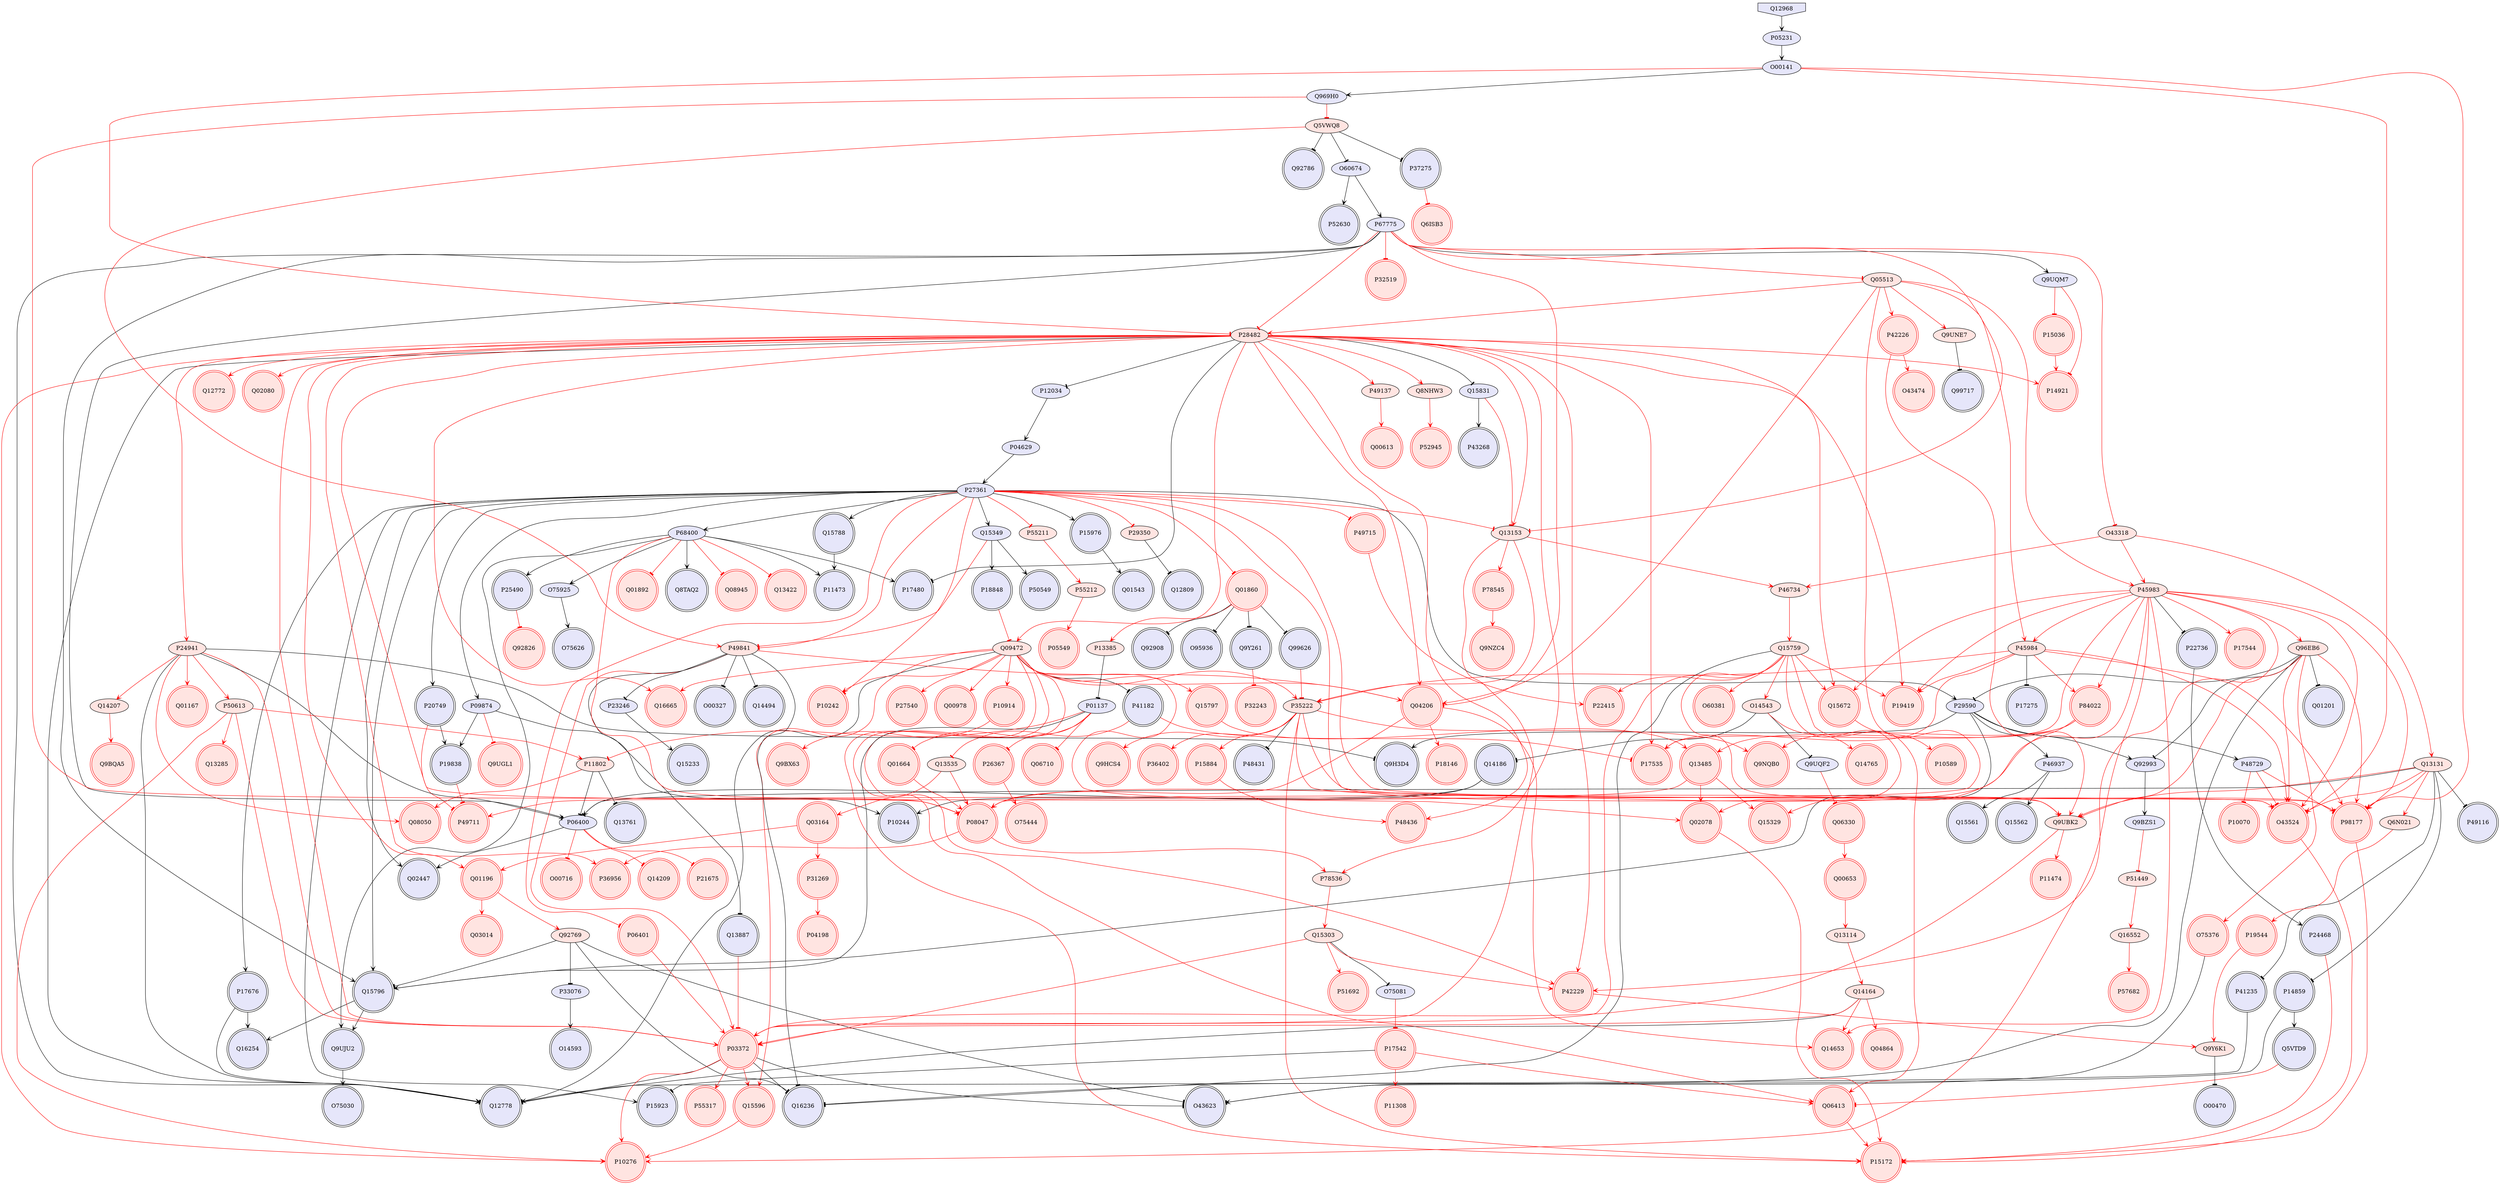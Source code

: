 digraph {

P04629->P27361 [penwidth=1, color=black, arrowhead="vee"]
P12034->P04629 [penwidth=1, color=black, arrowhead="vee"]
P29590->P48729 [penwidth=1, color=black, arrowhead="vee"]
Q96EB6->Q92993 [penwidth=1, color=black, arrowhead="tee"]
P29590->Q92993 [penwidth=1, color=black, arrowhead="vee"]
Q92993->Q9BZS1 [penwidth=1, color=black, arrowhead="vee"]
Q9UNE7->Q99717 [penwidth=1, color=black, arrowhead="tee"]
P27361->Q15349 [penwidth=1, color=black, arrowhead="vee"]
Q15349->P18848 [penwidth=1, color=black, arrowhead="vee"]
Q15349->P50549 [penwidth=1, color=black, arrowhead="vee"]
Q96EB6->P29590 [penwidth=1, color=black, arrowhead="tee"]
Q96EB6->Q01201 [penwidth=1, color=black, arrowhead="tee"]
Q96EB6->Q16236 [penwidth=1, color=black, arrowhead="tee"]
Q13131->P14859 [penwidth=1, color=black, arrowhead="tee"]
Q09472->Q12778 [penwidth=1, color=black, arrowhead="tee"]
Q09472->P41182 [penwidth=1, color=black, arrowhead="tee"]
P49841->O00327 [penwidth=1, color=black, arrowhead="tee"]
P27361->Q15796 [penwidth=1, color=black, arrowhead="vee"]
P27361->P29590 [penwidth=1, color=black, arrowhead="vee"]
P27361->Q15788 [penwidth=1, color=black, arrowhead="vee"]
P27361->P68400 [penwidth=1, color=black, arrowhead="vee"]
P27361->P20749 [penwidth=1, color=black, arrowhead="vee"]
P27361->P15923 [penwidth=1, color=black, arrowhead="vee"]
P27361->P17676 [penwidth=1, color=black, arrowhead="vee"]
P27361->P09874 [penwidth=1, color=black, arrowhead="vee"]
P27361->P15976 [penwidth=1, color=black, arrowhead="vee"]
P27361->Q02447 [penwidth=1, color=black, arrowhead="vee"]
P29590->Q15796 [penwidth=1, color=black, arrowhead="vee"]
Q92769->Q15796 [penwidth=1, color=black, arrowhead="tee"]
P67775->Q15796 [penwidth=1, color=black, arrowhead="vee"]
Q15796->Q9UJU2 [penwidth=1, color=black, arrowhead="vee"]
P01137->Q15796 [penwidth=1, color=black, arrowhead="vee"]
Q15796->Q16254 [penwidth=1, color=black, arrowhead="vee"]
P35222->P48431 [penwidth=1, color=black, arrowhead="tee"]
O14543->Q9UQF2 [penwidth=1, color=black, arrowhead="tee"]
P09874->P10244 [penwidth=1, color=black, arrowhead="vee"]
P29590->P46937 [penwidth=1, color=black, arrowhead="vee"]
P46937->Q15562 [penwidth=1, color=black, arrowhead="vee"]
P46937->Q15561 [penwidth=1, color=black, arrowhead="vee"]
Q13131->P49116 [penwidth=1, color=black, arrowhead="tee"]
Q14164->Q12778 [penwidth=1, color=black, arrowhead="tee"]
P20749->P19838 [penwidth=1, color=black, arrowhead="vee"]
P09874->P19838 [penwidth=1, color=black, arrowhead="vee"]
P68400->P25490 [penwidth=1, color=black, arrowhead="vee"]
P03372->Q12778 [penwidth=1, color=black, arrowhead="tee"]
P03372->Q16236 [penwidth=1, color=black, arrowhead="tee"]
P23246->Q15233 [penwidth=1, color=black, arrowhead="vee"]
O60674->P52630 [penwidth=1, color=black, arrowhead="vee"]
O14543->Q14186 [penwidth=1, color=black, arrowhead="tee"]
P28482->Q15831 [penwidth=1, color=black, arrowhead="tee"]
Q15831->P43268 [penwidth=1, color=black, arrowhead="vee"]
P29350->Q12809 [penwidth=1, color=black, arrowhead="tee"]
P29590->Q9H3D4 [penwidth=1, color=black, arrowhead="vee"]
Q92769->Q16236 [penwidth=1, color=black, arrowhead="tee"]
Q92769->P33076 [penwidth=1, color=black, arrowhead="tee"]
P24941->Q12778 [penwidth=1, color=black, arrowhead="tee"]
P24941->Q9H3D4 [penwidth=1, color=black, arrowhead="tee"]
P24941->P06400 [penwidth=1, color=black, arrowhead="tee"]
P67775->Q12778 [penwidth=1, color=black, arrowhead="vee"]
P67775->Q9UQM7 [penwidth=1, color=black, arrowhead="vee"]
P67775->P06400 [penwidth=1, color=black, arrowhead="vee"]
O60674->P67775 [penwidth=1, color=black, arrowhead="vee"]
P17676->Q12778 [penwidth=1, color=black, arrowhead="vee"]
P28482->Q12778 [penwidth=1, color=black, arrowhead="tee"]
P41235->Q12778 [penwidth=1, color=black, arrowhead="vee"]
P68400->O75925 [penwidth=1, color=black, arrowhead="vee"]
O75925->O75626 [penwidth=1, color=black, arrowhead="vee"]
Q15303->O75081 [penwidth=1, color=black, arrowhead="tee"]
Q15788->P11473 [penwidth=1, color=black, arrowhead="vee"]
P68400->Q9UJU2 [penwidth=1, color=black, arrowhead="vee"]
Q9UJU2->O75030 [penwidth=1, color=black, arrowhead="vee"]
P45983->P22736 [penwidth=1, color=black, arrowhead="tee"]
O00141->Q969H0 [penwidth=1, color=black, arrowhead="vee"]
P05231->O00141 [penwidth=1, color=black, arrowhead="vee"]
P45984->P17275 [penwidth=1, color=black, arrowhead="tee"]
P68400->Q8TAQ2 [penwidth=1, color=black, arrowhead="vee"]
P68400->P11473 [penwidth=1, color=black, arrowhead="vee"]
P68400->P17480 [penwidth=1, color=black, arrowhead="vee"]
Q15759->Q16236 [penwidth=1, color=black, arrowhead="tee"]
P11802->Q13761 [penwidth=1, color=black, arrowhead="tee"]
P06400->Q02447 [penwidth=1, color=black, arrowhead="vee"]
P11802->P06400 [penwidth=1, color=black, arrowhead="tee"]
Q13131->P06400 [penwidth=1, color=black, arrowhead="tee"]
Q14186->P06400 [penwidth=1, color=black, arrowhead="vee"]
P17542->P15923 [penwidth=1, color=black, arrowhead="tee"]
P22736->P24468 [penwidth=1, color=black, arrowhead="vee"]
P49841->P23246 [penwidth=1, color=black, arrowhead="tee"]
P17676->Q16254 [penwidth=1, color=black, arrowhead="vee"]
P49841->Q16236 [penwidth=1, color=black, arrowhead="tee"]
P49841->Q13887 [penwidth=1, color=black, arrowhead="tee"]
P49841->Q14494 [penwidth=1, color=black, arrowhead="tee"]
Q5VWQ8->O60674 [penwidth=1, color=black, arrowhead="tee"]
P13385->P01137 [penwidth=1, color=black, arrowhead="tee"]
P28482->P17480 [penwidth=1, color=black, arrowhead="tee"]
P28482->P12034 [penwidth=1, color=black, arrowhead="tee"]
Q13131->P41235 [penwidth=1, color=black, arrowhead="tee"]
P33076->O14593 [penwidth=1, color=black, arrowhead="vee"]
Q01860->Q9Y261 [penwidth=1, color=black, arrowhead="tee"]
P14859->Q5VTD9 [penwidth=1, color=black, arrowhead="vee"]
P14859->O43623 [penwidth=1, color=black, arrowhead="vee"]
Q01860->Q92908 [penwidth=1, color=black, arrowhead="tee"]
Q92769->O43623 [penwidth=1, color=black, arrowhead="tee"]
Q01860->O95936 [penwidth=1, color=black, arrowhead="tee"]
Q01860->Q99626 [penwidth=1, color=black, arrowhead="tee"]
Q5VWQ8->P37275 [penwidth=1, color=black, arrowhead="tee"]
P15976->Q01543 [penwidth=1, color=black, arrowhead="vee"]
Q12968->P05231 [penwidth=1, color=black, arrowhead="vee"]
Q5VWQ8->Q92786 [penwidth=1, color=black, arrowhead="tee"]
Q9Y6K1->O00470 [penwidth=1, color=black, arrowhead="tee"]
Q14186->P10244 [penwidth=1, color=black, arrowhead="vee"]
P03372->O43623 [penwidth=1, color=black, arrowhead="tee"]
O75376->O43623 [penwidth=1, color=black, arrowhead="tee"]
P48729->P10070 [penwidth=1, color=red, arrowhead="tee"]
P48729->O43524 [penwidth=1, color=red, arrowhead="tee"]
P48729->P98177 [penwidth=1, color=red, arrowhead="tee"]
O43318->P46734 [penwidth=1, color=red, arrowhead="vee"]
P67775->O43318 [penwidth=1, color=red, arrowhead="tee"]
O43318->P45983 [penwidth=1, color=red, arrowhead="vee"]
O43318->Q13131 [penwidth=1, color=red, arrowhead="vee"]
P55211->P55212 [penwidth=1, color=red, arrowhead="vee"]
P55212->P05549 [penwidth=1, color=red, arrowhead="vee"]
P24941->Q08050 [penwidth=1, color=red, arrowhead="vee"]
P11802->Q08050 [penwidth=1, color=red, arrowhead="vee"]
Q15349->P49841 [penwidth=1, color=red, arrowhead="tee"]
Q96EB6->O75376 [penwidth=1, color=red, arrowhead="vee"]
P45983->Q96EB6 [penwidth=1, color=red, arrowhead="vee"]
Q96EB6->Q9UBK2 [penwidth=1, color=red, arrowhead="vee"]
Q96EB6->O43524 [penwidth=1, color=red, arrowhead="vee"]
Q96EB6->P98177 [penwidth=1, color=red, arrowhead="vee"]
P18848->Q09472 [penwidth=1, color=red, arrowhead="tee"]
Q09472->P35222 [penwidth=1, color=red, arrowhead="vee"]
Q09472->Q15797 [penwidth=1, color=red, arrowhead="vee"]
Q09472->P27540 [penwidth=1, color=red, arrowhead="vee"]
Q09472->P15172 [penwidth=1, color=red, arrowhead="vee"]
Q09472->P10242 [penwidth=1, color=red, arrowhead="vee"]
Q09472->Q15596 [penwidth=1, color=red, arrowhead="vee"]
Q09472->P10914 [penwidth=1, color=red, arrowhead="vee"]
Q09472->Q02078 [penwidth=1, color=red, arrowhead="vee"]
Q09472->P42229 [penwidth=1, color=red, arrowhead="vee"]
Q09472->Q04206 [penwidth=1, color=red, arrowhead="vee"]
Q09472->Q16665 [penwidth=1, color=red, arrowhead="vee"]
P28482->Q09472 [penwidth=1, color=red, arrowhead="vee"]
Q09472->Q00978 [penwidth=1, color=red, arrowhead="vee"]
Q09472->Q06413 [penwidth=1, color=red, arrowhead="vee"]
P27361->P49715 [penwidth=1, color=red, arrowhead="tee"]
P27361->P29350 [penwidth=1, color=red, arrowhead="tee"]
P27361->P10242 [penwidth=1, color=red, arrowhead="tee"]
P27361->P55211 [penwidth=1, color=red, arrowhead="tee"]
P27361->Q13153 [penwidth=1, color=red, arrowhead="tee"]
P27361->P06401 [penwidth=1, color=red, arrowhead="tee"]
P27361->O43524 [penwidth=1, color=red, arrowhead="tee"]
P27361->P49841 [penwidth=1, color=red, arrowhead="tee"]
P27361->P98177 [penwidth=1, color=red, arrowhead="tee"]
P27361->Q01860 [penwidth=1, color=red, arrowhead="tee"]
P42229->Q9Y6K1 [penwidth=1, color=red, arrowhead="vee"]
Q15303->P51692 [penwidth=1, color=red, arrowhead="vee"]
P35222->Q9NQB0 [penwidth=1, color=red, arrowhead="vee"]
P35222->P15172 [penwidth=1, color=red, arrowhead="vee"]
P45984->P35222 [penwidth=1, color=red, arrowhead="vee"]
Q13153->P35222 [penwidth=1, color=red, arrowhead="vee"]
P35222->P36402 [penwidth=1, color=red, arrowhead="vee"]
P35222->O43524 [penwidth=1, color=red, arrowhead="vee"]
P35222->P98177 [penwidth=1, color=red, arrowhead="vee"]
P35222->P15884 [penwidth=1, color=red, arrowhead="vee"]
Q99626->P35222 [penwidth=1, color=red, arrowhead="tee"]
P35222->Q9HCS4 [penwidth=1, color=red, arrowhead="vee"]
Q9UQF2->Q06330 [penwidth=1, color=red, arrowhead="tee"]
Q00653->Q13114 [penwidth=1, color=red, arrowhead="vee"]
P46734->Q15759 [penwidth=1, color=red, arrowhead="vee"]
Q13153->P46734 [penwidth=1, color=red, arrowhead="vee"]
Q15797->Q13485 [penwidth=1, color=red, arrowhead="vee"]
Q13485->P49711 [penwidth=1, color=red, arrowhead="vee"]
Q13485->Q02078 [penwidth=1, color=red, arrowhead="vee"]
P84022->Q13485 [penwidth=1, color=red, arrowhead="vee"]
Q13485->Q15329 [penwidth=1, color=red, arrowhead="vee"]
P49715->P22415 [penwidth=1, color=red, arrowhead="vee"]
Q14164->P03372 [penwidth=1, color=red, arrowhead="vee"]
Q14164->Q14653 [penwidth=1, color=red, arrowhead="vee"]
Q14164->Q04864 [penwidth=1, color=red, arrowhead="vee"]
Q13114->Q14164 [penwidth=1, color=red, arrowhead="vee"]
Q9Y261->P32243 [penwidth=1, color=red, arrowhead="tee"]
P24941->P03372 [penwidth=1, color=red, arrowhead="vee"]
P03372->P10276 [penwidth=1, color=red, arrowhead="vee"]
P03372->Q15596 [penwidth=1, color=red, arrowhead="vee"]
Q15759->P03372 [penwidth=1, color=red, arrowhead="vee"]
P50613->P03372 [penwidth=1, color=red, arrowhead="vee"]
Q13153->P03372 [penwidth=1, color=red, arrowhead="vee"]
P06401->P03372 [penwidth=1, color=red, arrowhead="vee"]
Q9UBK2->P03372 [penwidth=1, color=red, arrowhead="vee"]
Q15303->P03372 [penwidth=1, color=red, arrowhead="vee"]
P49841->P03372 [penwidth=1, color=red, arrowhead="vee"]
P28482->P03372 [penwidth=1, color=red, arrowhead="vee"]
Q13887->P03372 [penwidth=1, color=red, arrowhead="tee"]
P03372->P55317 [penwidth=1, color=red, arrowhead="vee"]
P08047->P36956 [penwidth=1, color=red, arrowhead="vee"]
P28482->P36956 [penwidth=1, color=red, arrowhead="vee"]
P06400->O00716 [penwidth=1, color=red, arrowhead="tee"]
O14543->Q14765 [penwidth=1, color=red, arrowhead="vee"]
Q15759->O14543 [penwidth=1, color=red, arrowhead="vee"]
P06400->Q14209 [penwidth=1, color=red, arrowhead="tee"]
Q15831->Q13153 [penwidth=1, color=red, arrowhead="tee"]
P84022->Q9NQB0 [penwidth=1, color=red, arrowhead="vee"]
Q01196->Q92769 [penwidth=1, color=red, arrowhead="vee"]
P24941->Q14207 [penwidth=1, color=red, arrowhead="vee"]
P24941->P50613 [penwidth=1, color=red, arrowhead="vee"]
P28482->P24941 [penwidth=1, color=red, arrowhead="vee"]
P24941->Q01167 [penwidth=1, color=red, arrowhead="vee"]
P67775->Q13153 [penwidth=1, color=red, arrowhead="tee"]
P67775->Q04206 [penwidth=1, color=red, arrowhead="tee"]
P67775->Q05513 [penwidth=1, color=red, arrowhead="tee"]
P67775->P28482 [penwidth=1, color=red, arrowhead="tee"]
P67775->P32519 [penwidth=1, color=red, arrowhead="tee"]
Q04206->P18146 [penwidth=1, color=red, arrowhead="vee"]
P45983->Q14653 [penwidth=1, color=red, arrowhead="vee"]
Q04206->Q14653 [penwidth=1, color=red, arrowhead="vee"]
P49137->Q00613 [penwidth=1, color=red, arrowhead="vee"]
O75081->P17542 [penwidth=1, color=red, arrowhead="tee"]
P45983->P10276 [penwidth=1, color=red, arrowhead="vee"]
Q15596->P10276 [penwidth=1, color=red, arrowhead="vee"]
P50613->P10276 [penwidth=1, color=red, arrowhead="vee"]
P28482->P10276 [penwidth=1, color=red, arrowhead="vee"]
Q02078->P15172 [penwidth=1, color=red, arrowhead="vee"]
P24468->P15172 [penwidth=1, color=red, arrowhead="tee"]
Q06413->P15172 [penwidth=1, color=red, arrowhead="vee"]
P45983->P45984 [penwidth=1, color=red, arrowhead="vee"]
P45983->P42229 [penwidth=1, color=red, arrowhead="vee"]
P45983->P84022 [penwidth=1, color=red, arrowhead="vee"]
P45983->Q15672 [penwidth=1, color=red, arrowhead="vee"]
Q05513->P45983 [penwidth=1, color=red, arrowhead="vee"]
P45983->O43524 [penwidth=1, color=red, arrowhead="vee"]
P45983->P17535 [penwidth=1, color=red, arrowhead="vee"]
P45983->P08047 [penwidth=1, color=red, arrowhead="vee"]
P45983->P98177 [penwidth=1, color=red, arrowhead="vee"]
P45983->P17544 [penwidth=1, color=red, arrowhead="vee"]
P45983->P19419 [penwidth=1, color=red, arrowhead="vee"]
O00141->O43524 [penwidth=1, color=red, arrowhead="tee"]
O00141->P98177 [penwidth=1, color=red, arrowhead="tee"]
O00141->P28482 [penwidth=1, color=red, arrowhead="tee"]
Q13535->Q03164 [penwidth=1, color=red, arrowhead="vee"]
Q13535->P08047 [penwidth=1, color=red, arrowhead="vee"]
P41182->Q13535 [penwidth=1, color=red, arrowhead="tee"]
P26367->O75444 [penwidth=1, color=red, arrowhead="vee"]
Q14207->Q9BQA5 [penwidth=1, color=red, arrowhead="vee"]
Q05513->Q9UNE7 [penwidth=1, color=red, arrowhead="vee"]
Q9UQM7->P14921 [penwidth=1, color=red, arrowhead="tee"]
Q9UQM7->P15036 [penwidth=1, color=red, arrowhead="tee"]
Q05513->P42226 [penwidth=1, color=red, arrowhead="vee"]
P45984->P84022 [penwidth=1, color=red, arrowhead="vee"]
Q05513->P45984 [penwidth=1, color=red, arrowhead="vee"]
P45984->O43524 [penwidth=1, color=red, arrowhead="vee"]
P45984->P17535 [penwidth=1, color=red, arrowhead="vee"]
P45984->P98177 [penwidth=1, color=red, arrowhead="vee"]
P45984->P19419 [penwidth=1, color=red, arrowhead="vee"]
Q15759->P22415 [penwidth=1, color=red, arrowhead="vee"]
P68400->Q08945 [penwidth=1, color=red, arrowhead="tee"]
P68400->P08047 [penwidth=1, color=red, arrowhead="tee"]
P68400->Q13422 [penwidth=1, color=red, arrowhead="tee"]
P68400->Q01892 [penwidth=1, color=red, arrowhead="tee"]
Q15759->Q9UBK2 [penwidth=1, color=red, arrowhead="vee"]
Q15759->Q02078 [penwidth=1, color=red, arrowhead="vee"]
Q15759->Q15672 [penwidth=1, color=red, arrowhead="vee"]
Q15759->O60381 [penwidth=1, color=red, arrowhead="vee"]
Q15759->P19419 [penwidth=1, color=red, arrowhead="vee"]
Q15759->Q06413 [penwidth=1, color=red, arrowhead="vee"]
P50613->Q13285 [penwidth=1, color=red, arrowhead="vee"]
P50613->P11802 [penwidth=1, color=red, arrowhead="vee"]
P10914->Q9BX63 [penwidth=1, color=red, arrowhead="vee"]
P01137->Q06710 [penwidth=1, color=red, arrowhead="tee"]
P06400->P21675 [penwidth=1, color=red, arrowhead="tee"]
Q969H0->Q9UBK2 [penwidth=1, color=red, arrowhead="tee"]
Q969H0->Q5VWQ8 [penwidth=1, color=red, arrowhead="tee"]
P28482->Q13153 [penwidth=1, color=red, arrowhead="vee"]
Q13153->P78545 [penwidth=1, color=red, arrowhead="vee"]
Q13131->Q9UBK2 [penwidth=1, color=red, arrowhead="vee"]
Q9UBK2->P11474 [penwidth=1, color=red, arrowhead="vee"]
Q15303->P42229 [penwidth=1, color=red, arrowhead="vee"]
P28482->P42229 [penwidth=1, color=red, arrowhead="vee"]
Q05513->Q04206 [penwidth=1, color=red, arrowhead="vee"]
P49841->Q04206 [penwidth=1, color=red, arrowhead="vee"]
Q04206->P08047 [penwidth=1, color=red, arrowhead="vee"]
P28482->Q04206 [penwidth=1, color=red, arrowhead="vee"]
P28482->Q16665 [penwidth=1, color=red, arrowhead="vee"]
P28482->P49137 [penwidth=1, color=red, arrowhead="vee"]
P84022->Q15329 [penwidth=1, color=red, arrowhead="vee"]
P28482->Q15672 [penwidth=1, color=red, arrowhead="vee"]
Q03164->P31269 [penwidth=1, color=red, arrowhead="vee"]
Q05513->P08047 [penwidth=1, color=red, arrowhead="vee"]
Q05513->P28482 [penwidth=1, color=red, arrowhead="vee"]
Q03164->Q01196 [penwidth=1, color=red, arrowhead="vee"]
P09874->Q9UGL1 [penwidth=1, color=red, arrowhead="tee"]
Q9BZS1->P51449 [penwidth=1, color=red, arrowhead="tee"]
P28482->Q12772 [penwidth=1, color=red, arrowhead="vee"]
Q13131->O43524 [penwidth=1, color=red, arrowhead="vee"]
P78536->Q15303 [penwidth=1, color=red, arrowhead="vee"]
P41182->P17535 [penwidth=1, color=red, arrowhead="tee"]
P28482->P17535 [penwidth=1, color=red, arrowhead="vee"]
P28482->Q01196 [penwidth=1, color=red, arrowhead="vee"]
Q01196->Q03014 [penwidth=1, color=red, arrowhead="vee"]
Q5VWQ8->P49841 [penwidth=1, color=red, arrowhead="vee"]
P28482->P08047 [penwidth=1, color=red, arrowhead="vee"]
P08047->P78536 [penwidth=1, color=red, arrowhead="vee"]
Q01664->P08047 [penwidth=1, color=red, arrowhead="vee"]
Q13131->P98177 [penwidth=1, color=red, arrowhead="vee"]
P28482->P78536 [penwidth=1, color=red, arrowhead="vee"]
P28482->P14921 [penwidth=1, color=red, arrowhead="vee"]
P28482->P19419 [penwidth=1, color=red, arrowhead="vee"]
P28482->Q02080 [penwidth=1, color=red, arrowhead="vee"]
P28482->Q8NHW3 [penwidth=1, color=red, arrowhead="vee"]
P15036->P14921 [penwidth=1, color=red, arrowhead="vee"]
Q13131->Q6N021 [penwidth=1, color=red, arrowhead="vee"]
P78545->Q9NZC4 [penwidth=1, color=red, arrowhead="vee"]
Q6N021->P19544 [penwidth=1, color=red, arrowhead="vee"]
O43524->P15172 [penwidth=1, color=red, arrowhead="vee"]
P98177->P15172 [penwidth=1, color=red, arrowhead="vee"]
P19838->P49711 [penwidth=1, color=red, arrowhead="tee"]
P17542->Q06413 [penwidth=1, color=red, arrowhead="vee"]
P17542->P11308 [penwidth=1, color=red, arrowhead="vee"]
P20749->P49711 [penwidth=1, color=red, arrowhead="tee"]
P25490->Q92826 [penwidth=1, color=red, arrowhead="tee"]
P15884->P48436 [penwidth=1, color=red, arrowhead="vee"]
Q5VTD9->Q06413 [penwidth=1, color=red, arrowhead="tee"]
Q01860->P13385 [penwidth=1, color=red, arrowhead="vee"]
P37275->Q6ISB3 [penwidth=1, color=red, arrowhead="tee"]
Q06330->Q00653 [penwidth=1, color=red, arrowhead="vee"]
Q15672->P10589 [penwidth=1, color=red, arrowhead="vee"]
P42226->Q9UBK2 [penwidth=1, color=red, arrowhead="vee"]
P28482->P48436 [penwidth=1, color=red, arrowhead="vee"]
Q16552->P57682 [penwidth=1, color=red, arrowhead="vee"]
P01137->P26367 [penwidth=1, color=red, arrowhead="tee"]
P01137->P11802 [penwidth=1, color=red, arrowhead="tee"]
P01137->Q01664 [penwidth=1, color=red, arrowhead="tee"]
P19544->Q9Y6K1 [penwidth=1, color=red, arrowhead="vee"]
P42226->O43474 [penwidth=1, color=red, arrowhead="vee"]
P31269->P04198 [penwidth=1, color=red, arrowhead="vee"]
Q8NHW3->P52945 [penwidth=1, color=red, arrowhead="vee"]
P51449->Q16552 [penwidth=1, color=red, arrowhead="vee"]
Q12968 [style=filled, color=black, fillcolor=lavender, shape=invhouse];
P27540 [style=filled, color=red, fillcolor=mistyrose, shape=doublecircle];
O00327 [style=filled, color=black, fillcolor=lavender, shape=doublecircle];
P18848 [style=filled, color=black, fillcolor=lavender, shape=doublecircle];
P17544 [style=filled, color=red, fillcolor=mistyrose, shape=doublecircle];
Q9BX63 [style=filled, color=red, fillcolor=mistyrose, shape=doublecircle];
P20749 [style=filled, color=black, fillcolor=lavender, shape=doublecircle];
P41182 [style=filled, color=black, fillcolor=lavender, shape=doublecircle];
Q99626 [style=filled, color=black, fillcolor=lavender, shape=doublecircle];
P49715 [style=filled, color=red, fillcolor=mistyrose, shape=doublecircle];
P17676 [style=filled, color=black, fillcolor=lavender, shape=doublecircle];
P49711 [style=filled, color=red, fillcolor=mistyrose, shape=doublecircle];
Q14209 [style=filled, color=red, fillcolor=mistyrose, shape=doublecircle];
O00716 [style=filled, color=red, fillcolor=mistyrose, shape=doublecircle];
Q16254 [style=filled, color=black, fillcolor=lavender, shape=doublecircle];
Q15329 [style=filled, color=red, fillcolor=mistyrose, shape=doublecircle];
P18146 [style=filled, color=red, fillcolor=mistyrose, shape=doublecircle];
Q9NZC4 [style=filled, color=red, fillcolor=mistyrose, shape=doublecircle];
P32519 [style=filled, color=red, fillcolor=mistyrose, shape=doublecircle];
P78545 [style=filled, color=red, fillcolor=mistyrose, shape=doublecircle];
P19419 [style=filled, color=red, fillcolor=mistyrose, shape=doublecircle];
O95936 [style=filled, color=black, fillcolor=lavender, shape=doublecircle];
P11308 [style=filled, color=red, fillcolor=mistyrose, shape=doublecircle];
Q12809 [style=filled, color=black, fillcolor=lavender, shape=doublecircle];
P03372 [style=filled, color=red, fillcolor=mistyrose, shape=doublecircle];
P11474 [style=filled, color=red, fillcolor=mistyrose, shape=doublecircle];
P14921 [style=filled, color=red, fillcolor=mistyrose, shape=doublecircle];
P15036 [style=filled, color=red, fillcolor=mistyrose, shape=doublecircle];
P50549 [style=filled, color=black, fillcolor=lavender, shape=doublecircle];
P43268 [style=filled, color=black, fillcolor=lavender, shape=doublecircle];
Q01543 [style=filled, color=black, fillcolor=lavender, shape=doublecircle];
P55317 [style=filled, color=red, fillcolor=mistyrose, shape=doublecircle];
Q9Y261 [style=filled, color=black, fillcolor=lavender, shape=doublecircle];
Q01167 [style=filled, color=red, fillcolor=mistyrose, shape=doublecircle];
Q08050 [style=filled, color=red, fillcolor=mistyrose, shape=doublecircle];
Q12778 [style=filled, color=black, fillcolor=lavender, shape=doublecircle];
O43524 [style=filled, color=red, fillcolor=mistyrose, shape=doublecircle];
P98177 [style=filled, color=red, fillcolor=mistyrose, shape=doublecircle];
P15976 [style=filled, color=black, fillcolor=lavender, shape=doublecircle];
Q92908 [style=filled, color=black, fillcolor=lavender, shape=doublecircle];
Q5VTD9 [style=filled, color=black, fillcolor=lavender, shape=doublecircle];
P10070 [style=filled, color=red, fillcolor=mistyrose, shape=doublecircle];
Q6ISB3 [style=filled, color=red, fillcolor=mistyrose, shape=doublecircle];
O60381 [style=filled, color=red, fillcolor=mistyrose, shape=doublecircle];
Q03014 [style=filled, color=red, fillcolor=mistyrose, shape=doublecircle];
Q16665 [style=filled, color=red, fillcolor=mistyrose, shape=doublecircle];
Q9BQA5 [style=filled, color=red, fillcolor=mistyrose, shape=doublecircle];
P41235 [style=filled, color=black, fillcolor=lavender, shape=doublecircle];
P31269 [style=filled, color=red, fillcolor=mistyrose, shape=doublecircle];
Q92826 [style=filled, color=red, fillcolor=mistyrose, shape=doublecircle];
Q00613 [style=filled, color=red, fillcolor=mistyrose, shape=doublecircle];
Q13422 [style=filled, color=red, fillcolor=mistyrose, shape=doublecircle];
P10914 [style=filled, color=red, fillcolor=mistyrose, shape=doublecircle];
Q14653 [style=filled, color=red, fillcolor=mistyrose, shape=doublecircle];
Q00978 [style=filled, color=red, fillcolor=mistyrose, shape=doublecircle];
P17275 [style=filled, color=black, fillcolor=lavender, shape=doublecircle];
P17535 [style=filled, color=red, fillcolor=mistyrose, shape=doublecircle];
Q9UGL1 [style=filled, color=red, fillcolor=mistyrose, shape=doublecircle];
P57682 [style=filled, color=red, fillcolor=mistyrose, shape=doublecircle];
O43474 [style=filled, color=red, fillcolor=mistyrose, shape=doublecircle];
Q13887 [style=filled, color=black, fillcolor=lavender, shape=doublecircle];
Q03164 [style=filled, color=red, fillcolor=mistyrose, shape=doublecircle];
Q9UJU2 [style=filled, color=black, fillcolor=lavender, shape=doublecircle];
O75444 [style=filled, color=red, fillcolor=mistyrose, shape=doublecircle];
Q02078 [style=filled, color=red, fillcolor=mistyrose, shape=doublecircle];
Q02080 [style=filled, color=red, fillcolor=mistyrose, shape=doublecircle];
Q06413 [style=filled, color=red, fillcolor=mistyrose, shape=doublecircle];
O00470 [style=filled, color=black, fillcolor=lavender, shape=doublecircle];
O75030 [style=filled, color=black, fillcolor=lavender, shape=doublecircle];
P10242 [style=filled, color=red, fillcolor=mistyrose, shape=doublecircle];
P10244 [style=filled, color=black, fillcolor=lavender, shape=doublecircle];
P04198 [style=filled, color=red, fillcolor=mistyrose, shape=doublecircle];
P15172 [style=filled, color=red, fillcolor=mistyrose, shape=doublecircle];
Q15788 [style=filled, color=black, fillcolor=lavender, shape=doublecircle];
Q15596 [style=filled, color=red, fillcolor=mistyrose, shape=doublecircle];
O75376 [style=filled, color=red, fillcolor=mistyrose, shape=doublecircle];
Q16236 [style=filled, color=black, fillcolor=lavender, shape=doublecircle];
P19838 [style=filled, color=black, fillcolor=lavender, shape=doublecircle];
Q00653 [style=filled, color=red, fillcolor=mistyrose, shape=doublecircle];
Q15233 [style=filled, color=black, fillcolor=lavender, shape=doublecircle];
P49116 [style=filled, color=black, fillcolor=lavender, shape=doublecircle];
P10589 [style=filled, color=red, fillcolor=mistyrose, shape=doublecircle];
P24468 [style=filled, color=black, fillcolor=lavender, shape=doublecircle];
P22736 [style=filled, color=black, fillcolor=lavender, shape=doublecircle];
Q13285 [style=filled, color=red, fillcolor=mistyrose, shape=doublecircle];
Q14494 [style=filled, color=black, fillcolor=lavender, shape=doublecircle];
P32243 [style=filled, color=red, fillcolor=mistyrose, shape=doublecircle];
P26367 [style=filled, color=red, fillcolor=mistyrose, shape=doublecircle];
Q06710 [style=filled, color=red, fillcolor=mistyrose, shape=doublecircle];
P52945 [style=filled, color=red, fillcolor=mistyrose, shape=doublecircle];
P06401 [style=filled, color=red, fillcolor=mistyrose, shape=doublecircle];
P14859 [style=filled, color=black, fillcolor=lavender, shape=doublecircle];
Q01860 [style=filled, color=red, fillcolor=mistyrose, shape=doublecircle];
O75626 [style=filled, color=black, fillcolor=lavender, shape=doublecircle];
Q92786 [style=filled, color=black, fillcolor=lavender, shape=doublecircle];
P10276 [style=filled, color=red, fillcolor=mistyrose, shape=doublecircle];
Q06330 [style=filled, color=red, fillcolor=mistyrose, shape=doublecircle];
Q04864 [style=filled, color=red, fillcolor=mistyrose, shape=doublecircle];
Q04206 [style=filled, color=red, fillcolor=mistyrose, shape=doublecircle];
Q01201 [style=filled, color=black, fillcolor=lavender, shape=doublecircle];
O14593 [style=filled, color=black, fillcolor=lavender, shape=doublecircle];
Q01196 [style=filled, color=red, fillcolor=mistyrose, shape=doublecircle];
Q13761 [style=filled, color=black, fillcolor=lavender, shape=doublecircle];
Q15797 [style=filled, color=red, fillcolor=mistyrose, shape=doublecircle];
Q15796 [style=filled, color=black, fillcolor=lavender, shape=doublecircle];
P84022 [style=filled, color=red, fillcolor=mistyrose, shape=doublecircle];
Q13485 [style=filled, color=red, fillcolor=mistyrose, shape=doublecircle];
Q99717 [style=filled, color=black, fillcolor=lavender, shape=doublecircle];
Q8TAQ2 [style=filled, color=black, fillcolor=lavender, shape=doublecircle];
O43623 [style=filled, color=black, fillcolor=lavender, shape=doublecircle];
P48431 [style=filled, color=black, fillcolor=lavender, shape=doublecircle];
P48436 [style=filled, color=red, fillcolor=mistyrose, shape=doublecircle];
P08047 [style=filled, color=red, fillcolor=mistyrose, shape=doublecircle];
Q02447 [style=filled, color=black, fillcolor=lavender, shape=doublecircle];
Q01892 [style=filled, color=red, fillcolor=mistyrose, shape=doublecircle];
P36956 [style=filled, color=red, fillcolor=mistyrose, shape=doublecircle];
Q12772 [style=filled, color=red, fillcolor=mistyrose, shape=doublecircle];
Q08945 [style=filled, color=red, fillcolor=mistyrose, shape=doublecircle];
P52630 [style=filled, color=black, fillcolor=lavender, shape=doublecircle];
Q14765 [style=filled, color=red, fillcolor=mistyrose, shape=doublecircle];
P42229 [style=filled, color=red, fillcolor=mistyrose, shape=doublecircle];
P51692 [style=filled, color=red, fillcolor=mistyrose, shape=doublecircle];
P42226 [style=filled, color=red, fillcolor=mistyrose, shape=doublecircle];
P21675 [style=filled, color=red, fillcolor=mistyrose, shape=doublecircle];
P17542 [style=filled, color=red, fillcolor=mistyrose, shape=doublecircle];
P15923 [style=filled, color=black, fillcolor=lavender, shape=doublecircle];
Q9HCS4 [style=filled, color=red, fillcolor=mistyrose, shape=doublecircle];
P15884 [style=filled, color=red, fillcolor=mistyrose, shape=doublecircle];
P36402 [style=filled, color=red, fillcolor=mistyrose, shape=doublecircle];
Q9NQB0 [style=filled, color=red, fillcolor=mistyrose, shape=doublecircle];
Q15562 [style=filled, color=black, fillcolor=lavender, shape=doublecircle];
Q15561 [style=filled, color=black, fillcolor=lavender, shape=doublecircle];
P05549 [style=filled, color=red, fillcolor=mistyrose, shape=doublecircle];
Q01664 [style=filled, color=red, fillcolor=mistyrose, shape=doublecircle];
Q14186 [style=filled, color=black, fillcolor=lavender, shape=doublecircle];
Q9H3D4 [style=filled, color=black, fillcolor=lavender, shape=doublecircle];
Q15672 [style=filled, color=red, fillcolor=mistyrose, shape=doublecircle];
P17480 [style=filled, color=black, fillcolor=lavender, shape=doublecircle];
P22415 [style=filled, color=red, fillcolor=mistyrose, shape=doublecircle];
P11473 [style=filled, color=black, fillcolor=lavender, shape=doublecircle];
P19544 [style=filled, color=red, fillcolor=mistyrose, shape=doublecircle];
P25490 [style=filled, color=black, fillcolor=lavender, shape=doublecircle];
P37275 [style=filled, color=black, fillcolor=lavender, shape=doublecircle];
P04629 [style=filled, fillcolor=lavender];
P12034 [style=filled, fillcolor=lavender];
P29590 [style=filled, fillcolor=lavender];
Q96EB6 [style=filled, fillcolor=mistyrose];
Q92993 [style=filled, fillcolor=lavender];
Q9UNE7 [style=filled, fillcolor=mistyrose];
P27361 [style=filled, fillcolor=lavender];
Q15349 [style=filled, fillcolor=lavender];
Q13131 [style=filled, fillcolor=mistyrose];
Q09472 [style=filled, fillcolor=mistyrose];
P49841 [style=filled, fillcolor=mistyrose];
Q92769 [style=filled, fillcolor=mistyrose];
P67775 [style=filled, fillcolor=lavender];
P01137 [style=filled, fillcolor=lavender];
P35222 [style=filled, fillcolor=mistyrose];
O14543 [style=filled, fillcolor=mistyrose];
P09874 [style=filled, fillcolor=lavender];
P46937 [style=filled, fillcolor=lavender];
Q14164 [style=filled, fillcolor=mistyrose];
P68400 [style=filled, fillcolor=lavender];
P23246 [style=filled, fillcolor=lavender];
O60674 [style=filled, fillcolor=lavender];
P28482 [style=filled, fillcolor=mistyrose];
Q15831 [style=filled, fillcolor=lavender];
P29350 [style=filled, fillcolor=mistyrose];
P24941 [style=filled, fillcolor=mistyrose];
O75925 [style=filled, fillcolor=lavender];
Q15303 [style=filled, fillcolor=mistyrose];
P45983 [style=filled, fillcolor=mistyrose];
O00141 [style=filled, fillcolor=lavender];
P05231 [style=filled, fillcolor=lavender];
P45984 [style=filled, fillcolor=mistyrose];
Q15759 [style=filled, fillcolor=mistyrose];
P11802 [style=filled, fillcolor=mistyrose];
P06400 [style=filled, fillcolor=lavender];
Q5VWQ8 [style=filled, fillcolor=mistyrose];
P13385 [style=filled, fillcolor=mistyrose];
P33076 [style=filled, fillcolor=lavender];
Q9Y6K1 [style=filled, fillcolor=mistyrose];
P48729 [style=filled, fillcolor=lavender];
O43318 [style=filled, fillcolor=mistyrose];
P55211 [style=filled, fillcolor=mistyrose];
P55212 [style=filled, fillcolor=mistyrose];
Q13153 [style=filled, fillcolor=mistyrose];
Q9UQF2 [style=filled, fillcolor=lavender];
P46734 [style=filled, fillcolor=mistyrose];
Q13114 [style=filled, fillcolor=mistyrose];
P50613 [style=filled, fillcolor=mistyrose];
Q9UBK2 [style=filled, fillcolor=mistyrose];
P49137 [style=filled, fillcolor=mistyrose];
O75081 [style=filled, fillcolor=lavender];
Q05513 [style=filled, fillcolor=mistyrose];
Q13535 [style=filled, fillcolor=mistyrose];
Q14207 [style=filled, fillcolor=mistyrose];
Q9UQM7 [style=filled, fillcolor=lavender];
Q969H0 [style=filled, fillcolor=lavender];
Q9BZS1 [style=filled, fillcolor=lavender];
P78536 [style=filled, fillcolor=mistyrose];
Q6N021 [style=filled, fillcolor=mistyrose];
Q16552 [style=filled, fillcolor=mistyrose];
Q8NHW3 [style=filled, fillcolor=mistyrose];
P51449 [style=filled, fillcolor=mistyrose];


}
